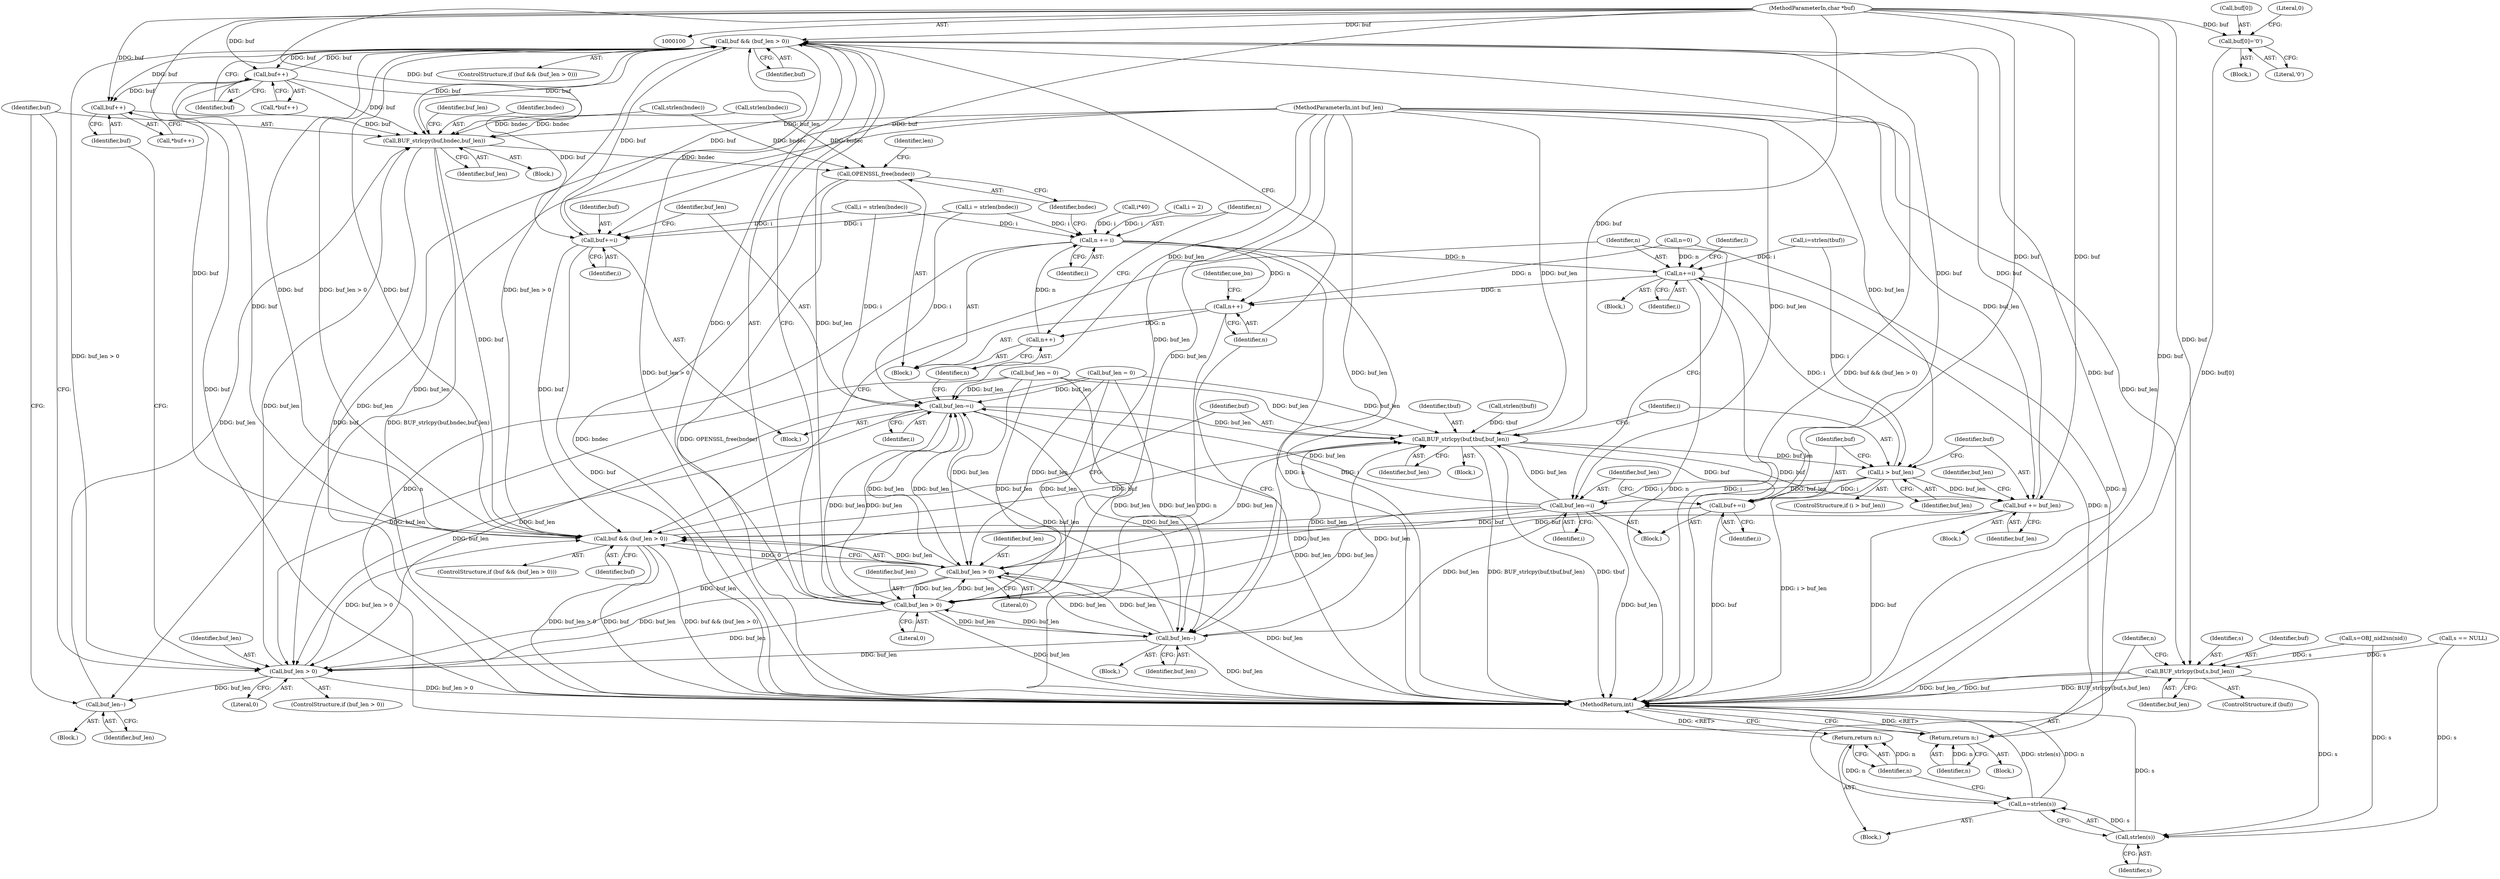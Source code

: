 digraph "0_openssl_0042fb5fd1c9d257d713b15a1f45da05cf5c1c87@pointer" {
"1000101" [label="(MethodParameterIn,char *buf)"];
"1000130" [label="(Call,buf[0]='\0')"];
"1000165" [label="(Call,BUF_strlcpy(buf,s,buf_len))"];
"1000171" [label="(Call,strlen(s))"];
"1000169" [label="(Call,n=strlen(s))"];
"1000173" [label="(Return,return n;)"];
"1000337" [label="(Call,buf && (buf_len > 0))"];
"1000345" [label="(Call,buf++)"];
"1000386" [label="(Call,buf++)"];
"1000391" [label="(Call,BUF_strlcpy(buf,bndec,buf_len))"];
"1000411" [label="(Call,OPENSSL_free(bndec))"];
"1000426" [label="(Call,buf && (buf_len > 0))"];
"1000432" [label="(Call,BUF_strlcpy(buf,tbuf,buf_len))"];
"1000437" [label="(Call,i > buf_len)"];
"1000441" [label="(Call,buf += buf_len)"];
"1000449" [label="(Call,buf+=i)"];
"1000452" [label="(Call,buf_len-=i)"];
"1000339" [label="(Call,buf_len > 0)"];
"1000350" [label="(Call,buf_len--)"];
"1000380" [label="(Call,buf_len > 0)"];
"1000389" [label="(Call,buf_len--)"];
"1000403" [label="(Call,buf_len-=i)"];
"1000428" [label="(Call,buf_len > 0)"];
"1000455" [label="(Call,n+=i)"];
"1000352" [label="(Call,n++)"];
"1000406" [label="(Call,n++)"];
"1000408" [label="(Call,n += i)"];
"1000465" [label="(Return,return n;)"];
"1000400" [label="(Call,buf+=i)"];
"1000441" [label="(Call,buf += buf_len)"];
"1000457" [label="(Identifier,i)"];
"1000389" [label="(Call,buf_len--)"];
"1000129" [label="(Block,)"];
"1000336" [label="(ControlStructure,if (buf && (buf_len > 0)))"];
"1000454" [label="(Identifier,i)"];
"1000339" [label="(Call,buf_len > 0)"];
"1000436" [label="(ControlStructure,if (i > buf_len))"];
"1000466" [label="(Identifier,n)"];
"1000105" [label="(Block,)"];
"1000392" [label="(Identifier,buf)"];
"1000333" [label="(Call,i*40)"];
"1000402" [label="(Identifier,i)"];
"1000167" [label="(Identifier,s)"];
"1000431" [label="(Block,)"];
"1000435" [label="(Identifier,buf_len)"];
"1000134" [label="(Literal,'\0')"];
"1000427" [label="(Identifier,buf)"];
"1000453" [label="(Identifier,buf_len)"];
"1000448" [label="(Block,)"];
"1000404" [label="(Identifier,buf_len)"];
"1000390" [label="(Identifier,buf_len)"];
"1000346" [label="(Identifier,buf)"];
"1000174" [label="(Identifier,n)"];
"1000378" [label="(Block,)"];
"1000444" [label="(Call,buf_len = 0)"];
"1000342" [label="(Block,)"];
"1000338" [label="(Identifier,buf)"];
"1000193" [label="(Identifier,len)"];
"1000297" [label="(Call,i = 2)"];
"1000169" [label="(Call,n=strlen(s))"];
"1000381" [label="(Identifier,buf_len)"];
"1000374" [label="(Call,strlen(bndec))"];
"1000432" [label="(Call,BUF_strlcpy(buf,tbuf,buf_len))"];
"1000387" [label="(Identifier,buf)"];
"1000368" [label="(Call,strlen(bndec))"];
"1000345" [label="(Call,buf++)"];
"1000172" [label="(Identifier,s)"];
"1000451" [label="(Identifier,i)"];
"1000394" [label="(Identifier,buf_len)"];
"1000288" [label="(Block,)"];
"1000366" [label="(Call,i = strlen(bndec))"];
"1000401" [label="(Identifier,buf)"];
"1000173" [label="(Return,return n;)"];
"1000450" [label="(Identifier,buf)"];
"1000352" [label="(Call,n++)"];
"1000382" [label="(Literal,0)"];
"1000166" [label="(Identifier,buf)"];
"1000136" [label="(Literal,0)"];
"1000428" [label="(Call,buf_len > 0)"];
"1000351" [label="(Identifier,buf_len)"];
"1000465" [label="(Return,return n;)"];
"1000108" [label="(Call,n=0)"];
"1000445" [label="(Identifier,buf_len)"];
"1000439" [label="(Identifier,buf_len)"];
"1000353" [label="(Identifier,n)"];
"1000385" [label="(Call,*buf++)"];
"1000350" [label="(Call,buf_len--)"];
"1000130" [label="(Call,buf[0]='\0')"];
"1000440" [label="(Block,)"];
"1000426" [label="(Call,buf && (buf_len > 0))"];
"1000165" [label="(Call,BUF_strlcpy(buf,s,buf_len))"];
"1000412" [label="(Identifier,bndec)"];
"1000423" [label="(Call,strlen(tbuf))"];
"1000162" [label="(Block,)"];
"1000379" [label="(ControlStructure,if (buf_len > 0))"];
"1000156" [label="(Call,s=OBJ_nid2sn(nid))"];
"1000171" [label="(Call,strlen(s))"];
"1000434" [label="(Identifier,tbuf)"];
"1000380" [label="(Call,buf_len > 0)"];
"1000414" [label="(Block,)"];
"1000168" [label="(Identifier,buf_len)"];
"1000456" [label="(Identifier,n)"];
"1000475" [label="(MethodReturn,int)"];
"1000340" [label="(Identifier,buf_len)"];
"1000355" [label="(Identifier,use_bn)"];
"1000430" [label="(Literal,0)"];
"1000344" [label="(Call,*buf++)"];
"1000372" [label="(Call,i = strlen(bndec))"];
"1000425" [label="(ControlStructure,if (buf && (buf_len > 0)))"];
"1000393" [label="(Identifier,bndec)"];
"1000396" [label="(Identifier,buf_len)"];
"1000452" [label="(Call,buf_len-=i)"];
"1000409" [label="(Identifier,n)"];
"1000153" [label="(Call,s == NULL)"];
"1000459" [label="(Identifier,l)"];
"1000403" [label="(Call,buf_len-=i)"];
"1000443" [label="(Identifier,buf_len)"];
"1000341" [label="(Literal,0)"];
"1000386" [label="(Call,buf++)"];
"1000406" [label="(Call,n++)"];
"1000170" [label="(Identifier,n)"];
"1000438" [label="(Identifier,i)"];
"1000163" [label="(ControlStructure,if (buf))"];
"1000455" [label="(Call,n+=i)"];
"1000408" [label="(Call,n += i)"];
"1000400" [label="(Call,buf+=i)"];
"1000437" [label="(Call,i > buf_len)"];
"1000395" [label="(Call,buf_len = 0)"];
"1000399" [label="(Block,)"];
"1000411" [label="(Call,OPENSSL_free(bndec))"];
"1000102" [label="(MethodParameterIn,int buf_len)"];
"1000433" [label="(Identifier,buf)"];
"1000442" [label="(Identifier,buf)"];
"1000410" [label="(Identifier,i)"];
"1000407" [label="(Identifier,n)"];
"1000429" [label="(Identifier,buf_len)"];
"1000391" [label="(Call,BUF_strlcpy(buf,bndec,buf_len))"];
"1000383" [label="(Block,)"];
"1000421" [label="(Call,i=strlen(tbuf))"];
"1000405" [label="(Identifier,i)"];
"1000449" [label="(Call,buf+=i)"];
"1000131" [label="(Call,buf[0])"];
"1000101" [label="(MethodParameterIn,char *buf)"];
"1000337" [label="(Call,buf && (buf_len > 0))"];
"1000101" -> "1000100"  [label="AST: "];
"1000101" -> "1000475"  [label="DDG: buf"];
"1000101" -> "1000130"  [label="DDG: buf"];
"1000101" -> "1000165"  [label="DDG: buf"];
"1000101" -> "1000337"  [label="DDG: buf"];
"1000101" -> "1000345"  [label="DDG: buf"];
"1000101" -> "1000386"  [label="DDG: buf"];
"1000101" -> "1000391"  [label="DDG: buf"];
"1000101" -> "1000400"  [label="DDG: buf"];
"1000101" -> "1000426"  [label="DDG: buf"];
"1000101" -> "1000432"  [label="DDG: buf"];
"1000101" -> "1000441"  [label="DDG: buf"];
"1000101" -> "1000449"  [label="DDG: buf"];
"1000130" -> "1000129"  [label="AST: "];
"1000130" -> "1000134"  [label="CFG: "];
"1000131" -> "1000130"  [label="AST: "];
"1000134" -> "1000130"  [label="AST: "];
"1000136" -> "1000130"  [label="CFG: "];
"1000130" -> "1000475"  [label="DDG: buf[0]"];
"1000165" -> "1000163"  [label="AST: "];
"1000165" -> "1000168"  [label="CFG: "];
"1000166" -> "1000165"  [label="AST: "];
"1000167" -> "1000165"  [label="AST: "];
"1000168" -> "1000165"  [label="AST: "];
"1000170" -> "1000165"  [label="CFG: "];
"1000165" -> "1000475"  [label="DDG: buf_len"];
"1000165" -> "1000475"  [label="DDG: buf"];
"1000165" -> "1000475"  [label="DDG: BUF_strlcpy(buf,s,buf_len)"];
"1000156" -> "1000165"  [label="DDG: s"];
"1000153" -> "1000165"  [label="DDG: s"];
"1000102" -> "1000165"  [label="DDG: buf_len"];
"1000165" -> "1000171"  [label="DDG: s"];
"1000171" -> "1000169"  [label="AST: "];
"1000171" -> "1000172"  [label="CFG: "];
"1000172" -> "1000171"  [label="AST: "];
"1000169" -> "1000171"  [label="CFG: "];
"1000171" -> "1000475"  [label="DDG: s"];
"1000171" -> "1000169"  [label="DDG: s"];
"1000156" -> "1000171"  [label="DDG: s"];
"1000153" -> "1000171"  [label="DDG: s"];
"1000169" -> "1000162"  [label="AST: "];
"1000170" -> "1000169"  [label="AST: "];
"1000174" -> "1000169"  [label="CFG: "];
"1000169" -> "1000475"  [label="DDG: strlen(s)"];
"1000169" -> "1000475"  [label="DDG: n"];
"1000169" -> "1000173"  [label="DDG: n"];
"1000173" -> "1000162"  [label="AST: "];
"1000173" -> "1000174"  [label="CFG: "];
"1000174" -> "1000173"  [label="AST: "];
"1000475" -> "1000173"  [label="CFG: "];
"1000173" -> "1000475"  [label="DDG: <RET>"];
"1000174" -> "1000173"  [label="DDG: n"];
"1000337" -> "1000336"  [label="AST: "];
"1000337" -> "1000338"  [label="CFG: "];
"1000337" -> "1000339"  [label="CFG: "];
"1000338" -> "1000337"  [label="AST: "];
"1000339" -> "1000337"  [label="AST: "];
"1000346" -> "1000337"  [label="CFG: "];
"1000353" -> "1000337"  [label="CFG: "];
"1000337" -> "1000475"  [label="DDG: buf_len > 0"];
"1000337" -> "1000475"  [label="DDG: buf"];
"1000337" -> "1000475"  [label="DDG: buf && (buf_len > 0)"];
"1000441" -> "1000337"  [label="DDG: buf"];
"1000426" -> "1000337"  [label="DDG: buf"];
"1000426" -> "1000337"  [label="DDG: buf_len > 0"];
"1000391" -> "1000337"  [label="DDG: buf"];
"1000400" -> "1000337"  [label="DDG: buf"];
"1000449" -> "1000337"  [label="DDG: buf"];
"1000345" -> "1000337"  [label="DDG: buf"];
"1000339" -> "1000337"  [label="DDG: buf_len"];
"1000339" -> "1000337"  [label="DDG: 0"];
"1000380" -> "1000337"  [label="DDG: buf_len > 0"];
"1000337" -> "1000345"  [label="DDG: buf"];
"1000337" -> "1000386"  [label="DDG: buf"];
"1000337" -> "1000391"  [label="DDG: buf"];
"1000337" -> "1000400"  [label="DDG: buf"];
"1000337" -> "1000426"  [label="DDG: buf"];
"1000337" -> "1000426"  [label="DDG: buf_len > 0"];
"1000345" -> "1000344"  [label="AST: "];
"1000345" -> "1000346"  [label="CFG: "];
"1000346" -> "1000345"  [label="AST: "];
"1000344" -> "1000345"  [label="CFG: "];
"1000345" -> "1000475"  [label="DDG: buf"];
"1000345" -> "1000386"  [label="DDG: buf"];
"1000345" -> "1000391"  [label="DDG: buf"];
"1000345" -> "1000400"  [label="DDG: buf"];
"1000345" -> "1000426"  [label="DDG: buf"];
"1000386" -> "1000385"  [label="AST: "];
"1000386" -> "1000387"  [label="CFG: "];
"1000387" -> "1000386"  [label="AST: "];
"1000385" -> "1000386"  [label="CFG: "];
"1000386" -> "1000391"  [label="DDG: buf"];
"1000391" -> "1000378"  [label="AST: "];
"1000391" -> "1000394"  [label="CFG: "];
"1000392" -> "1000391"  [label="AST: "];
"1000393" -> "1000391"  [label="AST: "];
"1000394" -> "1000391"  [label="AST: "];
"1000396" -> "1000391"  [label="CFG: "];
"1000391" -> "1000475"  [label="DDG: buf"];
"1000391" -> "1000475"  [label="DDG: BUF_strlcpy(buf,bndec,buf_len)"];
"1000368" -> "1000391"  [label="DDG: bndec"];
"1000374" -> "1000391"  [label="DDG: bndec"];
"1000389" -> "1000391"  [label="DDG: buf_len"];
"1000380" -> "1000391"  [label="DDG: buf_len"];
"1000102" -> "1000391"  [label="DDG: buf_len"];
"1000391" -> "1000411"  [label="DDG: bndec"];
"1000391" -> "1000426"  [label="DDG: buf"];
"1000411" -> "1000288"  [label="AST: "];
"1000411" -> "1000412"  [label="CFG: "];
"1000412" -> "1000411"  [label="AST: "];
"1000193" -> "1000411"  [label="CFG: "];
"1000411" -> "1000475"  [label="DDG: OPENSSL_free(bndec)"];
"1000411" -> "1000475"  [label="DDG: bndec"];
"1000368" -> "1000411"  [label="DDG: bndec"];
"1000374" -> "1000411"  [label="DDG: bndec"];
"1000426" -> "1000425"  [label="AST: "];
"1000426" -> "1000427"  [label="CFG: "];
"1000426" -> "1000428"  [label="CFG: "];
"1000427" -> "1000426"  [label="AST: "];
"1000428" -> "1000426"  [label="AST: "];
"1000433" -> "1000426"  [label="CFG: "];
"1000456" -> "1000426"  [label="CFG: "];
"1000426" -> "1000475"  [label="DDG: buf_len > 0"];
"1000426" -> "1000475"  [label="DDG: buf"];
"1000426" -> "1000475"  [label="DDG: buf && (buf_len > 0)"];
"1000441" -> "1000426"  [label="DDG: buf"];
"1000400" -> "1000426"  [label="DDG: buf"];
"1000449" -> "1000426"  [label="DDG: buf"];
"1000380" -> "1000426"  [label="DDG: buf_len > 0"];
"1000428" -> "1000426"  [label="DDG: buf_len"];
"1000428" -> "1000426"  [label="DDG: 0"];
"1000426" -> "1000432"  [label="DDG: buf"];
"1000432" -> "1000431"  [label="AST: "];
"1000432" -> "1000435"  [label="CFG: "];
"1000433" -> "1000432"  [label="AST: "];
"1000434" -> "1000432"  [label="AST: "];
"1000435" -> "1000432"  [label="AST: "];
"1000438" -> "1000432"  [label="CFG: "];
"1000432" -> "1000475"  [label="DDG: tbuf"];
"1000432" -> "1000475"  [label="DDG: BUF_strlcpy(buf,tbuf,buf_len)"];
"1000423" -> "1000432"  [label="DDG: tbuf"];
"1000395" -> "1000432"  [label="DDG: buf_len"];
"1000350" -> "1000432"  [label="DDG: buf_len"];
"1000403" -> "1000432"  [label="DDG: buf_len"];
"1000444" -> "1000432"  [label="DDG: buf_len"];
"1000339" -> "1000432"  [label="DDG: buf_len"];
"1000428" -> "1000432"  [label="DDG: buf_len"];
"1000452" -> "1000432"  [label="DDG: buf_len"];
"1000102" -> "1000432"  [label="DDG: buf_len"];
"1000432" -> "1000437"  [label="DDG: buf_len"];
"1000432" -> "1000441"  [label="DDG: buf"];
"1000432" -> "1000449"  [label="DDG: buf"];
"1000437" -> "1000436"  [label="AST: "];
"1000437" -> "1000439"  [label="CFG: "];
"1000438" -> "1000437"  [label="AST: "];
"1000439" -> "1000437"  [label="AST: "];
"1000442" -> "1000437"  [label="CFG: "];
"1000450" -> "1000437"  [label="CFG: "];
"1000437" -> "1000475"  [label="DDG: i > buf_len"];
"1000421" -> "1000437"  [label="DDG: i"];
"1000102" -> "1000437"  [label="DDG: buf_len"];
"1000437" -> "1000441"  [label="DDG: buf_len"];
"1000437" -> "1000449"  [label="DDG: i"];
"1000437" -> "1000452"  [label="DDG: i"];
"1000437" -> "1000452"  [label="DDG: buf_len"];
"1000437" -> "1000455"  [label="DDG: i"];
"1000441" -> "1000440"  [label="AST: "];
"1000441" -> "1000443"  [label="CFG: "];
"1000442" -> "1000441"  [label="AST: "];
"1000443" -> "1000441"  [label="AST: "];
"1000445" -> "1000441"  [label="CFG: "];
"1000441" -> "1000475"  [label="DDG: buf"];
"1000102" -> "1000441"  [label="DDG: buf_len"];
"1000449" -> "1000448"  [label="AST: "];
"1000449" -> "1000451"  [label="CFG: "];
"1000450" -> "1000449"  [label="AST: "];
"1000451" -> "1000449"  [label="AST: "];
"1000453" -> "1000449"  [label="CFG: "];
"1000449" -> "1000475"  [label="DDG: buf"];
"1000452" -> "1000448"  [label="AST: "];
"1000452" -> "1000454"  [label="CFG: "];
"1000453" -> "1000452"  [label="AST: "];
"1000454" -> "1000452"  [label="AST: "];
"1000456" -> "1000452"  [label="CFG: "];
"1000452" -> "1000475"  [label="DDG: buf_len"];
"1000452" -> "1000339"  [label="DDG: buf_len"];
"1000452" -> "1000350"  [label="DDG: buf_len"];
"1000452" -> "1000380"  [label="DDG: buf_len"];
"1000452" -> "1000403"  [label="DDG: buf_len"];
"1000452" -> "1000428"  [label="DDG: buf_len"];
"1000102" -> "1000452"  [label="DDG: buf_len"];
"1000339" -> "1000341"  [label="CFG: "];
"1000340" -> "1000339"  [label="AST: "];
"1000341" -> "1000339"  [label="AST: "];
"1000339" -> "1000475"  [label="DDG: buf_len"];
"1000395" -> "1000339"  [label="DDG: buf_len"];
"1000350" -> "1000339"  [label="DDG: buf_len"];
"1000403" -> "1000339"  [label="DDG: buf_len"];
"1000444" -> "1000339"  [label="DDG: buf_len"];
"1000428" -> "1000339"  [label="DDG: buf_len"];
"1000102" -> "1000339"  [label="DDG: buf_len"];
"1000339" -> "1000350"  [label="DDG: buf_len"];
"1000339" -> "1000380"  [label="DDG: buf_len"];
"1000339" -> "1000403"  [label="DDG: buf_len"];
"1000339" -> "1000428"  [label="DDG: buf_len"];
"1000350" -> "1000342"  [label="AST: "];
"1000350" -> "1000351"  [label="CFG: "];
"1000351" -> "1000350"  [label="AST: "];
"1000353" -> "1000350"  [label="CFG: "];
"1000350" -> "1000475"  [label="DDG: buf_len"];
"1000395" -> "1000350"  [label="DDG: buf_len"];
"1000403" -> "1000350"  [label="DDG: buf_len"];
"1000444" -> "1000350"  [label="DDG: buf_len"];
"1000428" -> "1000350"  [label="DDG: buf_len"];
"1000102" -> "1000350"  [label="DDG: buf_len"];
"1000350" -> "1000380"  [label="DDG: buf_len"];
"1000350" -> "1000403"  [label="DDG: buf_len"];
"1000350" -> "1000428"  [label="DDG: buf_len"];
"1000380" -> "1000379"  [label="AST: "];
"1000380" -> "1000382"  [label="CFG: "];
"1000381" -> "1000380"  [label="AST: "];
"1000382" -> "1000380"  [label="AST: "];
"1000387" -> "1000380"  [label="CFG: "];
"1000392" -> "1000380"  [label="CFG: "];
"1000380" -> "1000475"  [label="DDG: buf_len > 0"];
"1000395" -> "1000380"  [label="DDG: buf_len"];
"1000403" -> "1000380"  [label="DDG: buf_len"];
"1000444" -> "1000380"  [label="DDG: buf_len"];
"1000428" -> "1000380"  [label="DDG: buf_len"];
"1000102" -> "1000380"  [label="DDG: buf_len"];
"1000380" -> "1000389"  [label="DDG: buf_len"];
"1000389" -> "1000383"  [label="AST: "];
"1000389" -> "1000390"  [label="CFG: "];
"1000390" -> "1000389"  [label="AST: "];
"1000392" -> "1000389"  [label="CFG: "];
"1000102" -> "1000389"  [label="DDG: buf_len"];
"1000403" -> "1000399"  [label="AST: "];
"1000403" -> "1000405"  [label="CFG: "];
"1000404" -> "1000403"  [label="AST: "];
"1000405" -> "1000403"  [label="AST: "];
"1000407" -> "1000403"  [label="CFG: "];
"1000403" -> "1000475"  [label="DDG: buf_len"];
"1000372" -> "1000403"  [label="DDG: i"];
"1000366" -> "1000403"  [label="DDG: i"];
"1000395" -> "1000403"  [label="DDG: buf_len"];
"1000444" -> "1000403"  [label="DDG: buf_len"];
"1000428" -> "1000403"  [label="DDG: buf_len"];
"1000102" -> "1000403"  [label="DDG: buf_len"];
"1000403" -> "1000428"  [label="DDG: buf_len"];
"1000428" -> "1000430"  [label="CFG: "];
"1000429" -> "1000428"  [label="AST: "];
"1000430" -> "1000428"  [label="AST: "];
"1000428" -> "1000475"  [label="DDG: buf_len"];
"1000395" -> "1000428"  [label="DDG: buf_len"];
"1000444" -> "1000428"  [label="DDG: buf_len"];
"1000102" -> "1000428"  [label="DDG: buf_len"];
"1000455" -> "1000414"  [label="AST: "];
"1000455" -> "1000457"  [label="CFG: "];
"1000456" -> "1000455"  [label="AST: "];
"1000457" -> "1000455"  [label="AST: "];
"1000459" -> "1000455"  [label="CFG: "];
"1000455" -> "1000475"  [label="DDG: i"];
"1000455" -> "1000475"  [label="DDG: n"];
"1000455" -> "1000352"  [label="DDG: n"];
"1000421" -> "1000455"  [label="DDG: i"];
"1000408" -> "1000455"  [label="DDG: n"];
"1000108" -> "1000455"  [label="DDG: n"];
"1000455" -> "1000465"  [label="DDG: n"];
"1000352" -> "1000288"  [label="AST: "];
"1000352" -> "1000353"  [label="CFG: "];
"1000353" -> "1000352"  [label="AST: "];
"1000355" -> "1000352"  [label="CFG: "];
"1000352" -> "1000475"  [label="DDG: n"];
"1000408" -> "1000352"  [label="DDG: n"];
"1000108" -> "1000352"  [label="DDG: n"];
"1000352" -> "1000406"  [label="DDG: n"];
"1000406" -> "1000288"  [label="AST: "];
"1000406" -> "1000407"  [label="CFG: "];
"1000407" -> "1000406"  [label="AST: "];
"1000409" -> "1000406"  [label="CFG: "];
"1000406" -> "1000408"  [label="DDG: n"];
"1000408" -> "1000288"  [label="AST: "];
"1000408" -> "1000410"  [label="CFG: "];
"1000409" -> "1000408"  [label="AST: "];
"1000410" -> "1000408"  [label="AST: "];
"1000412" -> "1000408"  [label="CFG: "];
"1000408" -> "1000475"  [label="DDG: n"];
"1000408" -> "1000475"  [label="DDG: i"];
"1000372" -> "1000408"  [label="DDG: i"];
"1000366" -> "1000408"  [label="DDG: i"];
"1000333" -> "1000408"  [label="DDG: i"];
"1000297" -> "1000408"  [label="DDG: i"];
"1000408" -> "1000465"  [label="DDG: n"];
"1000465" -> "1000105"  [label="AST: "];
"1000465" -> "1000466"  [label="CFG: "];
"1000466" -> "1000465"  [label="AST: "];
"1000475" -> "1000465"  [label="CFG: "];
"1000465" -> "1000475"  [label="DDG: <RET>"];
"1000466" -> "1000465"  [label="DDG: n"];
"1000108" -> "1000465"  [label="DDG: n"];
"1000400" -> "1000399"  [label="AST: "];
"1000400" -> "1000402"  [label="CFG: "];
"1000401" -> "1000400"  [label="AST: "];
"1000402" -> "1000400"  [label="AST: "];
"1000404" -> "1000400"  [label="CFG: "];
"1000400" -> "1000475"  [label="DDG: buf"];
"1000372" -> "1000400"  [label="DDG: i"];
"1000366" -> "1000400"  [label="DDG: i"];
}
